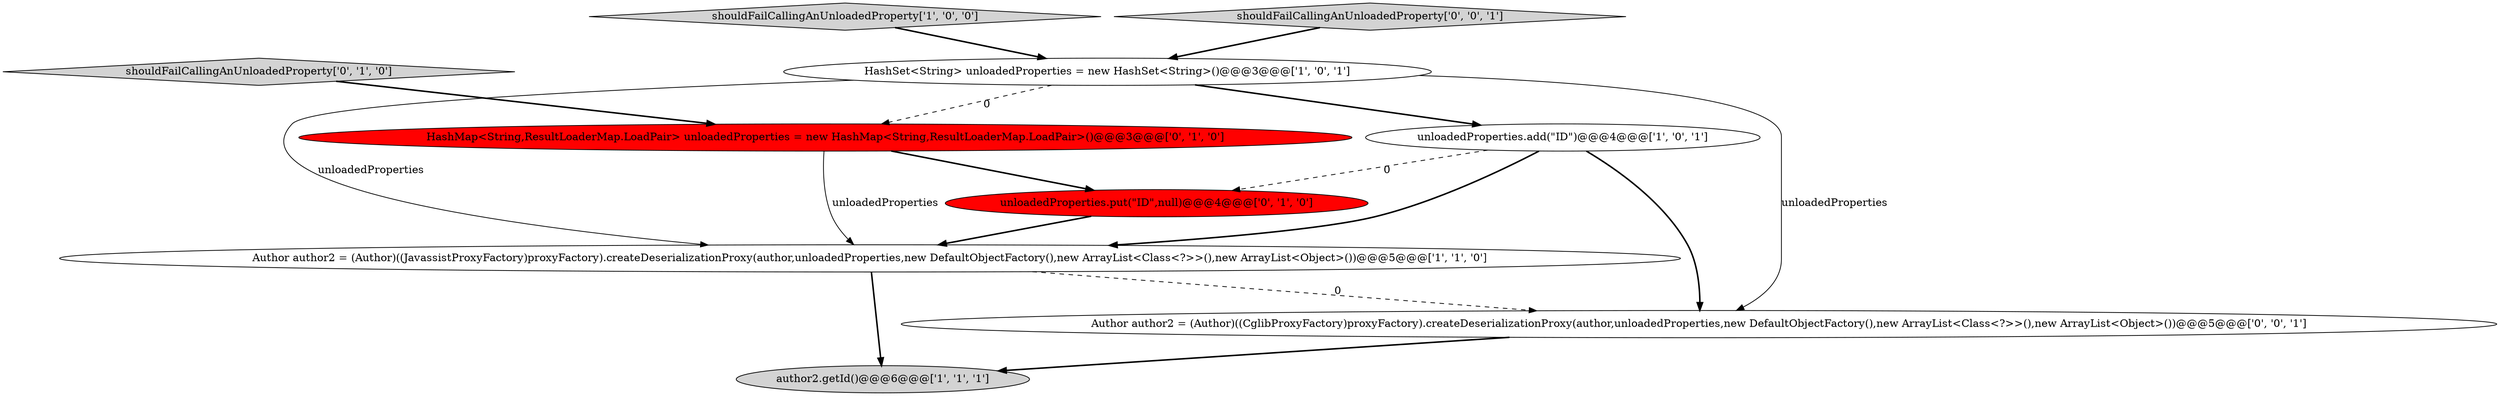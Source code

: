 digraph {
2 [style = filled, label = "Author author2 = (Author)((JavassistProxyFactory)proxyFactory).createDeserializationProxy(author,unloadedProperties,new DefaultObjectFactory(),new ArrayList<Class<?>>(),new ArrayList<Object>())@@@5@@@['1', '1', '0']", fillcolor = white, shape = ellipse image = "AAA0AAABBB1BBB"];
3 [style = filled, label = "author2.getId()@@@6@@@['1', '1', '1']", fillcolor = lightgray, shape = ellipse image = "AAA0AAABBB1BBB"];
6 [style = filled, label = "shouldFailCallingAnUnloadedProperty['0', '1', '0']", fillcolor = lightgray, shape = diamond image = "AAA0AAABBB2BBB"];
1 [style = filled, label = "unloadedProperties.add(\"ID\")@@@4@@@['1', '0', '1']", fillcolor = white, shape = ellipse image = "AAA0AAABBB1BBB"];
7 [style = filled, label = "HashMap<String,ResultLoaderMap.LoadPair> unloadedProperties = new HashMap<String,ResultLoaderMap.LoadPair>()@@@3@@@['0', '1', '0']", fillcolor = red, shape = ellipse image = "AAA1AAABBB2BBB"];
4 [style = filled, label = "shouldFailCallingAnUnloadedProperty['1', '0', '0']", fillcolor = lightgray, shape = diamond image = "AAA0AAABBB1BBB"];
0 [style = filled, label = "HashSet<String> unloadedProperties = new HashSet<String>()@@@3@@@['1', '0', '1']", fillcolor = white, shape = ellipse image = "AAA0AAABBB1BBB"];
9 [style = filled, label = "Author author2 = (Author)((CglibProxyFactory)proxyFactory).createDeserializationProxy(author,unloadedProperties,new DefaultObjectFactory(),new ArrayList<Class<?>>(),new ArrayList<Object>())@@@5@@@['0', '0', '1']", fillcolor = white, shape = ellipse image = "AAA0AAABBB3BBB"];
8 [style = filled, label = "shouldFailCallingAnUnloadedProperty['0', '0', '1']", fillcolor = lightgray, shape = diamond image = "AAA0AAABBB3BBB"];
5 [style = filled, label = "unloadedProperties.put(\"ID\",null)@@@4@@@['0', '1', '0']", fillcolor = red, shape = ellipse image = "AAA1AAABBB2BBB"];
8->0 [style = bold, label=""];
9->3 [style = bold, label=""];
5->2 [style = bold, label=""];
7->5 [style = bold, label=""];
1->2 [style = bold, label=""];
7->2 [style = solid, label="unloadedProperties"];
1->5 [style = dashed, label="0"];
6->7 [style = bold, label=""];
0->9 [style = solid, label="unloadedProperties"];
0->7 [style = dashed, label="0"];
2->9 [style = dashed, label="0"];
0->2 [style = solid, label="unloadedProperties"];
0->1 [style = bold, label=""];
1->9 [style = bold, label=""];
2->3 [style = bold, label=""];
4->0 [style = bold, label=""];
}
